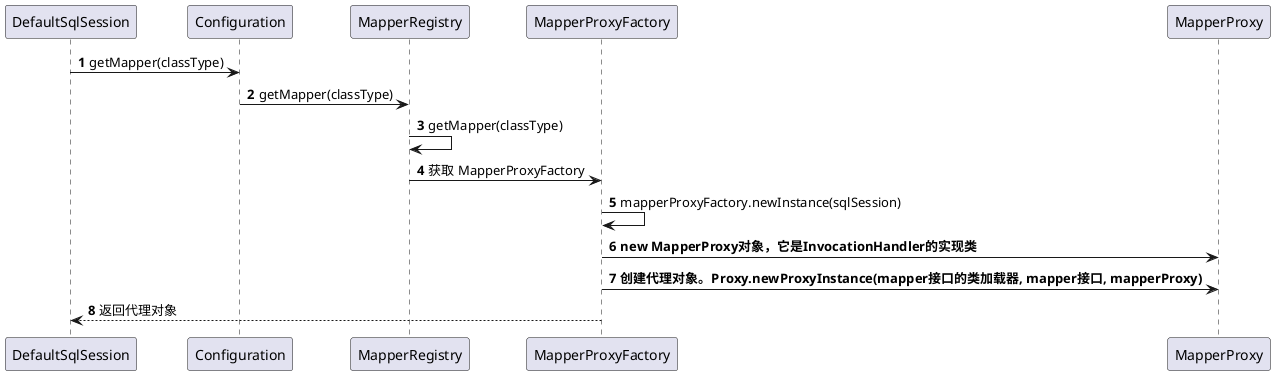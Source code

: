 @startuml
'https://plantuml.com/sequence-diagram

autonumber

participant DefaultSqlSession as sqlSession
participant Configuration as configuration
participant MapperRegistry as mapperRegistry
participant MapperProxyFactory as mapperProxyFactory
participant MapperProxy as mapperProxy

sqlSession -> configuration : getMapper(classType)
configuration -> mapperRegistry : getMapper(classType)
mapperRegistry -> mapperRegistry : getMapper(classType)
mapperRegistry -> mapperProxyFactory : 获取 MapperProxyFactory
mapperProxyFactory -> mapperProxyFactory : mapperProxyFactory.newInstance(sqlSession)
mapperProxyFactory -> mapperProxy : **new MapperProxy对象，它是InvocationHandler的实现类**
mapperProxyFactory -> mapperProxy : **创建代理对象。Proxy.newProxyInstance(mapper接口的类加载器, mapper接口, mapperProxy)**
mapperProxyFactory --> sqlSession : 返回代理对象


@enduml